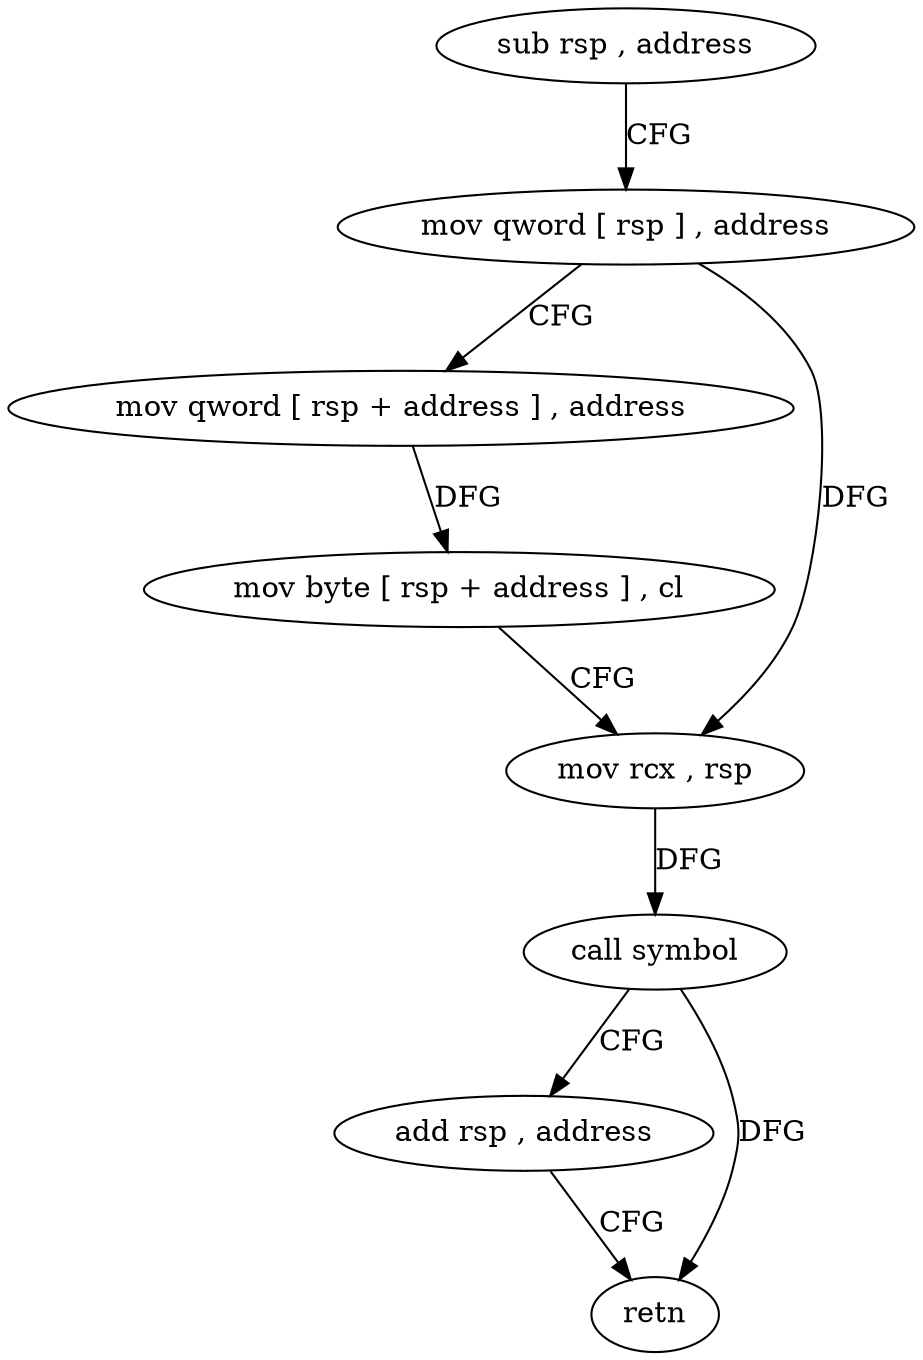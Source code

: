 digraph "func" {
"4321763" [label = "sub rsp , address" ]
"4321767" [label = "mov qword [ rsp ] , address" ]
"4321775" [label = "mov qword [ rsp + address ] , address" ]
"4321784" [label = "mov byte [ rsp + address ] , cl" ]
"4321788" [label = "mov rcx , rsp" ]
"4321791" [label = "call symbol" ]
"4321796" [label = "add rsp , address" ]
"4321800" [label = "retn" ]
"4321763" -> "4321767" [ label = "CFG" ]
"4321767" -> "4321775" [ label = "CFG" ]
"4321767" -> "4321788" [ label = "DFG" ]
"4321775" -> "4321784" [ label = "DFG" ]
"4321784" -> "4321788" [ label = "CFG" ]
"4321788" -> "4321791" [ label = "DFG" ]
"4321791" -> "4321796" [ label = "CFG" ]
"4321791" -> "4321800" [ label = "DFG" ]
"4321796" -> "4321800" [ label = "CFG" ]
}
